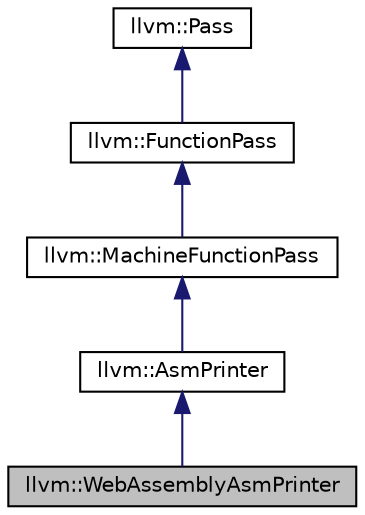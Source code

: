 digraph "llvm::WebAssemblyAsmPrinter"
{
 // LATEX_PDF_SIZE
  bgcolor="transparent";
  edge [fontname="Helvetica",fontsize="10",labelfontname="Helvetica",labelfontsize="10"];
  node [fontname="Helvetica",fontsize="10",shape="box"];
  Node1 [label="llvm::WebAssemblyAsmPrinter",height=0.2,width=0.4,color="black", fillcolor="grey75", style="filled", fontcolor="black",tooltip=" "];
  Node2 -> Node1 [dir="back",color="midnightblue",fontsize="10",style="solid",fontname="Helvetica"];
  Node2 [label="llvm::AsmPrinter",height=0.2,width=0.4,color="black",URL="$classllvm_1_1AsmPrinter.html",tooltip="This class is intended to be used as a driving class for all asm writers."];
  Node3 -> Node2 [dir="back",color="midnightblue",fontsize="10",style="solid",fontname="Helvetica"];
  Node3 [label="llvm::MachineFunctionPass",height=0.2,width=0.4,color="black",URL="$classllvm_1_1MachineFunctionPass.html",tooltip="MachineFunctionPass - This class adapts the FunctionPass interface to allow convenient creation of pa..."];
  Node4 -> Node3 [dir="back",color="midnightblue",fontsize="10",style="solid",fontname="Helvetica"];
  Node4 [label="llvm::FunctionPass",height=0.2,width=0.4,color="black",URL="$classllvm_1_1FunctionPass.html",tooltip="FunctionPass class - This class is used to implement most global optimizations."];
  Node5 -> Node4 [dir="back",color="midnightblue",fontsize="10",style="solid",fontname="Helvetica"];
  Node5 [label="llvm::Pass",height=0.2,width=0.4,color="black",URL="$classllvm_1_1Pass.html",tooltip="Pass interface - Implemented by all 'passes'."];
}
